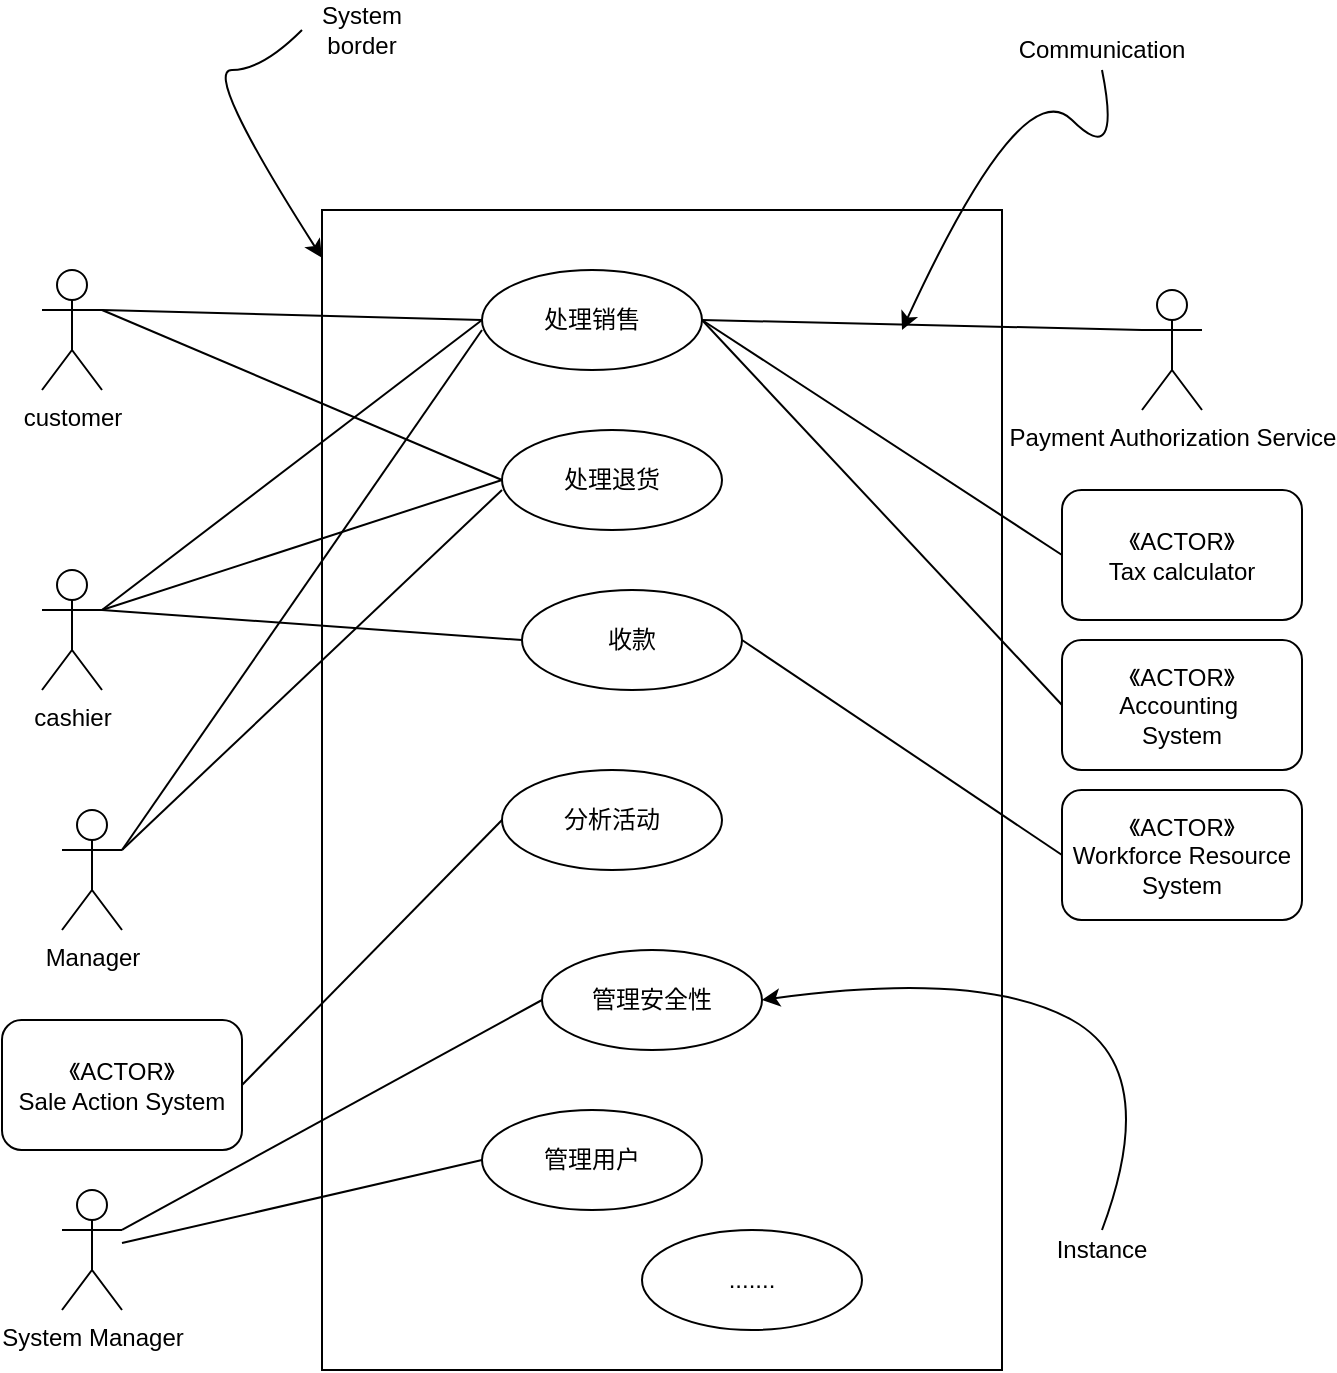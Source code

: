 <mxfile version="12.9.3" type="device"><diagram id="t81vo2HJtPl4rCY63mEA" name="Page-1"><mxGraphModel dx="1326" dy="806" grid="1" gridSize="10" guides="1" tooltips="1" connect="1" arrows="1" fold="1" page="1" pageScale="1" pageWidth="827" pageHeight="1169" math="0" shadow="0"><root><mxCell id="0"/><mxCell id="1" parent="0"/><mxCell id="MUUTsmidUtJ0QDT9BxPf-1" value="" style="rounded=0;whiteSpace=wrap;html=1;" vertex="1" parent="1"><mxGeometry x="190" y="120" width="340" height="580" as="geometry"/></mxCell><mxCell id="MUUTsmidUtJ0QDT9BxPf-2" value="处理销售" style="ellipse;whiteSpace=wrap;html=1;" vertex="1" parent="1"><mxGeometry x="270" y="150" width="110" height="50" as="geometry"/></mxCell><mxCell id="MUUTsmidUtJ0QDT9BxPf-3" value="处理退货" style="ellipse;whiteSpace=wrap;html=1;" vertex="1" parent="1"><mxGeometry x="280" y="230" width="110" height="50" as="geometry"/></mxCell><mxCell id="MUUTsmidUtJ0QDT9BxPf-4" value="管理用户" style="ellipse;whiteSpace=wrap;html=1;" vertex="1" parent="1"><mxGeometry x="270" y="570" width="110" height="50" as="geometry"/></mxCell><mxCell id="MUUTsmidUtJ0QDT9BxPf-5" value="收款" style="ellipse;whiteSpace=wrap;html=1;" vertex="1" parent="1"><mxGeometry x="290" y="310" width="110" height="50" as="geometry"/></mxCell><mxCell id="MUUTsmidUtJ0QDT9BxPf-6" value="分析活动" style="ellipse;whiteSpace=wrap;html=1;" vertex="1" parent="1"><mxGeometry x="280" y="400" width="110" height="50" as="geometry"/></mxCell><mxCell id="MUUTsmidUtJ0QDT9BxPf-7" value="管理安全性" style="ellipse;whiteSpace=wrap;html=1;" vertex="1" parent="1"><mxGeometry x="300" y="490" width="110" height="50" as="geometry"/></mxCell><mxCell id="MUUTsmidUtJ0QDT9BxPf-8" value="......." style="ellipse;whiteSpace=wrap;html=1;" vertex="1" parent="1"><mxGeometry x="350" y="630" width="110" height="50" as="geometry"/></mxCell><mxCell id="MUUTsmidUtJ0QDT9BxPf-9" value="customer" style="shape=umlActor;verticalLabelPosition=bottom;labelBackgroundColor=#ffffff;verticalAlign=top;html=1;outlineConnect=0;" vertex="1" parent="1"><mxGeometry x="50" y="150" width="30" height="60" as="geometry"/></mxCell><mxCell id="MUUTsmidUtJ0QDT9BxPf-10" value="cashier&lt;br&gt;" style="shape=umlActor;verticalLabelPosition=bottom;labelBackgroundColor=#ffffff;verticalAlign=top;html=1;outlineConnect=0;" vertex="1" parent="1"><mxGeometry x="50" y="300" width="30" height="60" as="geometry"/></mxCell><mxCell id="MUUTsmidUtJ0QDT9BxPf-15" value="Manager&lt;br&gt;" style="shape=umlActor;verticalLabelPosition=bottom;labelBackgroundColor=#ffffff;verticalAlign=top;html=1;outlineConnect=0;" vertex="1" parent="1"><mxGeometry x="60" y="420" width="30" height="60" as="geometry"/></mxCell><mxCell id="MUUTsmidUtJ0QDT9BxPf-17" value="《ACTOR》&lt;br&gt;Sale Action System" style="rounded=1;whiteSpace=wrap;html=1;" vertex="1" parent="1"><mxGeometry x="30" y="525" width="120" height="65" as="geometry"/></mxCell><mxCell id="MUUTsmidUtJ0QDT9BxPf-18" value="System Manager" style="shape=umlActor;verticalLabelPosition=bottom;labelBackgroundColor=#ffffff;verticalAlign=top;html=1;outlineConnect=0;" vertex="1" parent="1"><mxGeometry x="60" y="610" width="30" height="60" as="geometry"/></mxCell><mxCell id="MUUTsmidUtJ0QDT9BxPf-19" value="" style="endArrow=none;html=1;entryX=1;entryY=0.333;entryDx=0;entryDy=0;entryPerimeter=0;exitX=0;exitY=0.5;exitDx=0;exitDy=0;" edge="1" parent="1" source="MUUTsmidUtJ0QDT9BxPf-2" target="MUUTsmidUtJ0QDT9BxPf-9"><mxGeometry width="50" height="50" relative="1" as="geometry"><mxPoint x="390" y="440" as="sourcePoint"/><mxPoint x="440" y="390" as="targetPoint"/></mxGeometry></mxCell><mxCell id="MUUTsmidUtJ0QDT9BxPf-21" value="" style="endArrow=none;html=1;exitX=1;exitY=0.333;exitDx=0;exitDy=0;exitPerimeter=0;entryX=0;entryY=0.5;entryDx=0;entryDy=0;" edge="1" parent="1" source="MUUTsmidUtJ0QDT9BxPf-10" target="MUUTsmidUtJ0QDT9BxPf-2"><mxGeometry width="50" height="50" relative="1" as="geometry"><mxPoint x="390" y="440" as="sourcePoint"/><mxPoint x="270" y="170" as="targetPoint"/></mxGeometry></mxCell><mxCell id="MUUTsmidUtJ0QDT9BxPf-22" value="" style="endArrow=none;html=1;exitX=1;exitY=0.333;exitDx=0;exitDy=0;exitPerimeter=0;entryX=0;entryY=0.5;entryDx=0;entryDy=0;" edge="1" parent="1" source="MUUTsmidUtJ0QDT9BxPf-9" target="MUUTsmidUtJ0QDT9BxPf-3"><mxGeometry width="50" height="50" relative="1" as="geometry"><mxPoint x="390" y="440" as="sourcePoint"/><mxPoint x="440" y="390" as="targetPoint"/></mxGeometry></mxCell><mxCell id="MUUTsmidUtJ0QDT9BxPf-23" value="" style="endArrow=none;html=1;" edge="1" parent="1"><mxGeometry width="50" height="50" relative="1" as="geometry"><mxPoint x="80" y="320" as="sourcePoint"/><mxPoint x="280" y="255" as="targetPoint"/></mxGeometry></mxCell><mxCell id="MUUTsmidUtJ0QDT9BxPf-25" value="" style="endArrow=none;html=1;exitX=1;exitY=0.333;exitDx=0;exitDy=0;exitPerimeter=0;entryX=0;entryY=0.5;entryDx=0;entryDy=0;" edge="1" parent="1" source="MUUTsmidUtJ0QDT9BxPf-10" target="MUUTsmidUtJ0QDT9BxPf-5"><mxGeometry width="50" height="50" relative="1" as="geometry"><mxPoint x="390" y="440" as="sourcePoint"/><mxPoint x="440" y="390" as="targetPoint"/></mxGeometry></mxCell><mxCell id="MUUTsmidUtJ0QDT9BxPf-26" value="" style="endArrow=none;html=1;exitX=1;exitY=0.333;exitDx=0;exitDy=0;exitPerimeter=0;" edge="1" parent="1" source="MUUTsmidUtJ0QDT9BxPf-15"><mxGeometry width="50" height="50" relative="1" as="geometry"><mxPoint x="390" y="440" as="sourcePoint"/><mxPoint x="280" y="260" as="targetPoint"/></mxGeometry></mxCell><mxCell id="MUUTsmidUtJ0QDT9BxPf-27" value="" style="endArrow=none;html=1;exitX=1;exitY=0.333;exitDx=0;exitDy=0;exitPerimeter=0;" edge="1" parent="1" source="MUUTsmidUtJ0QDT9BxPf-15"><mxGeometry width="50" height="50" relative="1" as="geometry"><mxPoint x="390" y="440" as="sourcePoint"/><mxPoint x="270" y="180" as="targetPoint"/></mxGeometry></mxCell><mxCell id="MUUTsmidUtJ0QDT9BxPf-28" value="" style="endArrow=none;html=1;exitX=1;exitY=0.5;exitDx=0;exitDy=0;entryX=0;entryY=0.5;entryDx=0;entryDy=0;" edge="1" parent="1" source="MUUTsmidUtJ0QDT9BxPf-17" target="MUUTsmidUtJ0QDT9BxPf-6"><mxGeometry width="50" height="50" relative="1" as="geometry"><mxPoint x="390" y="440" as="sourcePoint"/><mxPoint x="440" y="390" as="targetPoint"/></mxGeometry></mxCell><mxCell id="MUUTsmidUtJ0QDT9BxPf-29" value="" style="endArrow=none;html=1;exitX=1;exitY=0.333;exitDx=0;exitDy=0;exitPerimeter=0;entryX=0;entryY=0.5;entryDx=0;entryDy=0;" edge="1" parent="1" source="MUUTsmidUtJ0QDT9BxPf-18" target="MUUTsmidUtJ0QDT9BxPf-7"><mxGeometry width="50" height="50" relative="1" as="geometry"><mxPoint x="390" y="440" as="sourcePoint"/><mxPoint x="440" y="390" as="targetPoint"/></mxGeometry></mxCell><mxCell id="MUUTsmidUtJ0QDT9BxPf-30" value="" style="endArrow=none;html=1;entryX=0;entryY=0.5;entryDx=0;entryDy=0;" edge="1" parent="1" source="MUUTsmidUtJ0QDT9BxPf-18" target="MUUTsmidUtJ0QDT9BxPf-4"><mxGeometry width="50" height="50" relative="1" as="geometry"><mxPoint x="390" y="440" as="sourcePoint"/><mxPoint x="440" y="390" as="targetPoint"/></mxGeometry></mxCell><mxCell id="MUUTsmidUtJ0QDT9BxPf-32" value="" style="curved=1;endArrow=classic;html=1;entryX=1;entryY=0.5;entryDx=0;entryDy=0;" edge="1" parent="1" target="MUUTsmidUtJ0QDT9BxPf-7"><mxGeometry width="50" height="50" relative="1" as="geometry"><mxPoint x="580" y="630" as="sourcePoint"/><mxPoint x="620" y="390" as="targetPoint"/><Array as="points"><mxPoint x="610" y="550"/><mxPoint x="520" y="500"/></Array></mxGeometry></mxCell><mxCell id="MUUTsmidUtJ0QDT9BxPf-33" value="Instance" style="text;html=1;strokeColor=none;fillColor=none;align=center;verticalAlign=middle;whiteSpace=wrap;rounded=0;" vertex="1" parent="1"><mxGeometry x="560" y="630" width="40" height="20" as="geometry"/></mxCell><mxCell id="MUUTsmidUtJ0QDT9BxPf-36" value="Payment Authorization Service&lt;br&gt;" style="shape=umlActor;verticalLabelPosition=bottom;labelBackgroundColor=#ffffff;verticalAlign=top;html=1;outlineConnect=0;" vertex="1" parent="1"><mxGeometry x="600" y="160" width="30" height="60" as="geometry"/></mxCell><mxCell id="MUUTsmidUtJ0QDT9BxPf-39" value="《ACTOR》&lt;br&gt;Tax calculator" style="rounded=1;whiteSpace=wrap;html=1;" vertex="1" parent="1"><mxGeometry x="560" y="260" width="120" height="65" as="geometry"/></mxCell><mxCell id="MUUTsmidUtJ0QDT9BxPf-40" value="《ACTOR》&lt;br&gt;Accounting&amp;nbsp;&lt;br&gt;System&lt;br&gt;" style="rounded=1;whiteSpace=wrap;html=1;" vertex="1" parent="1"><mxGeometry x="560" y="335" width="120" height="65" as="geometry"/></mxCell><mxCell id="MUUTsmidUtJ0QDT9BxPf-41" value="《ACTOR》&lt;br&gt;Workforce Resource System" style="rounded=1;whiteSpace=wrap;html=1;" vertex="1" parent="1"><mxGeometry x="560" y="410" width="120" height="65" as="geometry"/></mxCell><mxCell id="MUUTsmidUtJ0QDT9BxPf-42" value="" style="endArrow=none;html=1;exitX=0;exitY=0.5;exitDx=0;exitDy=0;entryX=1;entryY=0.5;entryDx=0;entryDy=0;" edge="1" parent="1" source="MUUTsmidUtJ0QDT9BxPf-41" target="MUUTsmidUtJ0QDT9BxPf-5"><mxGeometry width="50" height="50" relative="1" as="geometry"><mxPoint x="570" y="440" as="sourcePoint"/><mxPoint x="620" y="390" as="targetPoint"/></mxGeometry></mxCell><mxCell id="MUUTsmidUtJ0QDT9BxPf-43" value="" style="endArrow=none;html=1;exitX=0;exitY=0.5;exitDx=0;exitDy=0;entryX=1;entryY=0.5;entryDx=0;entryDy=0;" edge="1" parent="1" source="MUUTsmidUtJ0QDT9BxPf-40" target="MUUTsmidUtJ0QDT9BxPf-2"><mxGeometry width="50" height="50" relative="1" as="geometry"><mxPoint x="570" y="440" as="sourcePoint"/><mxPoint x="620" y="390" as="targetPoint"/></mxGeometry></mxCell><mxCell id="MUUTsmidUtJ0QDT9BxPf-44" value="" style="endArrow=none;html=1;exitX=0;exitY=0.5;exitDx=0;exitDy=0;entryX=1;entryY=0.5;entryDx=0;entryDy=0;" edge="1" parent="1" source="MUUTsmidUtJ0QDT9BxPf-39" target="MUUTsmidUtJ0QDT9BxPf-2"><mxGeometry width="50" height="50" relative="1" as="geometry"><mxPoint x="570" y="440" as="sourcePoint"/><mxPoint x="620" y="390" as="targetPoint"/></mxGeometry></mxCell><mxCell id="MUUTsmidUtJ0QDT9BxPf-45" value="" style="endArrow=none;html=1;exitX=1;exitY=0.5;exitDx=0;exitDy=0;entryX=0;entryY=0.333;entryDx=0;entryDy=0;entryPerimeter=0;" edge="1" parent="1" source="MUUTsmidUtJ0QDT9BxPf-2" target="MUUTsmidUtJ0QDT9BxPf-36"><mxGeometry width="50" height="50" relative="1" as="geometry"><mxPoint x="570" y="440" as="sourcePoint"/><mxPoint x="580" y="175" as="targetPoint"/></mxGeometry></mxCell><mxCell id="MUUTsmidUtJ0QDT9BxPf-46" value="" style="curved=1;endArrow=classic;html=1;" edge="1" parent="1"><mxGeometry width="50" height="50" relative="1" as="geometry"><mxPoint x="580" y="50" as="sourcePoint"/><mxPoint x="480" y="180" as="targetPoint"/><Array as="points"><mxPoint x="590" y="100"/><mxPoint x="540" y="50"/></Array></mxGeometry></mxCell><mxCell id="MUUTsmidUtJ0QDT9BxPf-47" value="Communication&lt;br&gt;" style="text;html=1;strokeColor=none;fillColor=none;align=center;verticalAlign=middle;whiteSpace=wrap;rounded=0;" vertex="1" parent="1"><mxGeometry x="560" y="30" width="40" height="20" as="geometry"/></mxCell><mxCell id="MUUTsmidUtJ0QDT9BxPf-48" value="" style="curved=1;endArrow=classic;html=1;" edge="1" parent="1" target="MUUTsmidUtJ0QDT9BxPf-1"><mxGeometry width="50" height="50" relative="1" as="geometry"><mxPoint x="180" y="30" as="sourcePoint"/><mxPoint x="180" y="50" as="targetPoint"/><Array as="points"><mxPoint x="160" y="50"/><mxPoint x="130" y="50"/></Array></mxGeometry></mxCell><mxCell id="MUUTsmidUtJ0QDT9BxPf-49" value="System border&lt;br&gt;" style="text;html=1;strokeColor=none;fillColor=none;align=center;verticalAlign=middle;whiteSpace=wrap;rounded=0;" vertex="1" parent="1"><mxGeometry x="190" y="20" width="40" height="20" as="geometry"/></mxCell></root></mxGraphModel></diagram></mxfile>